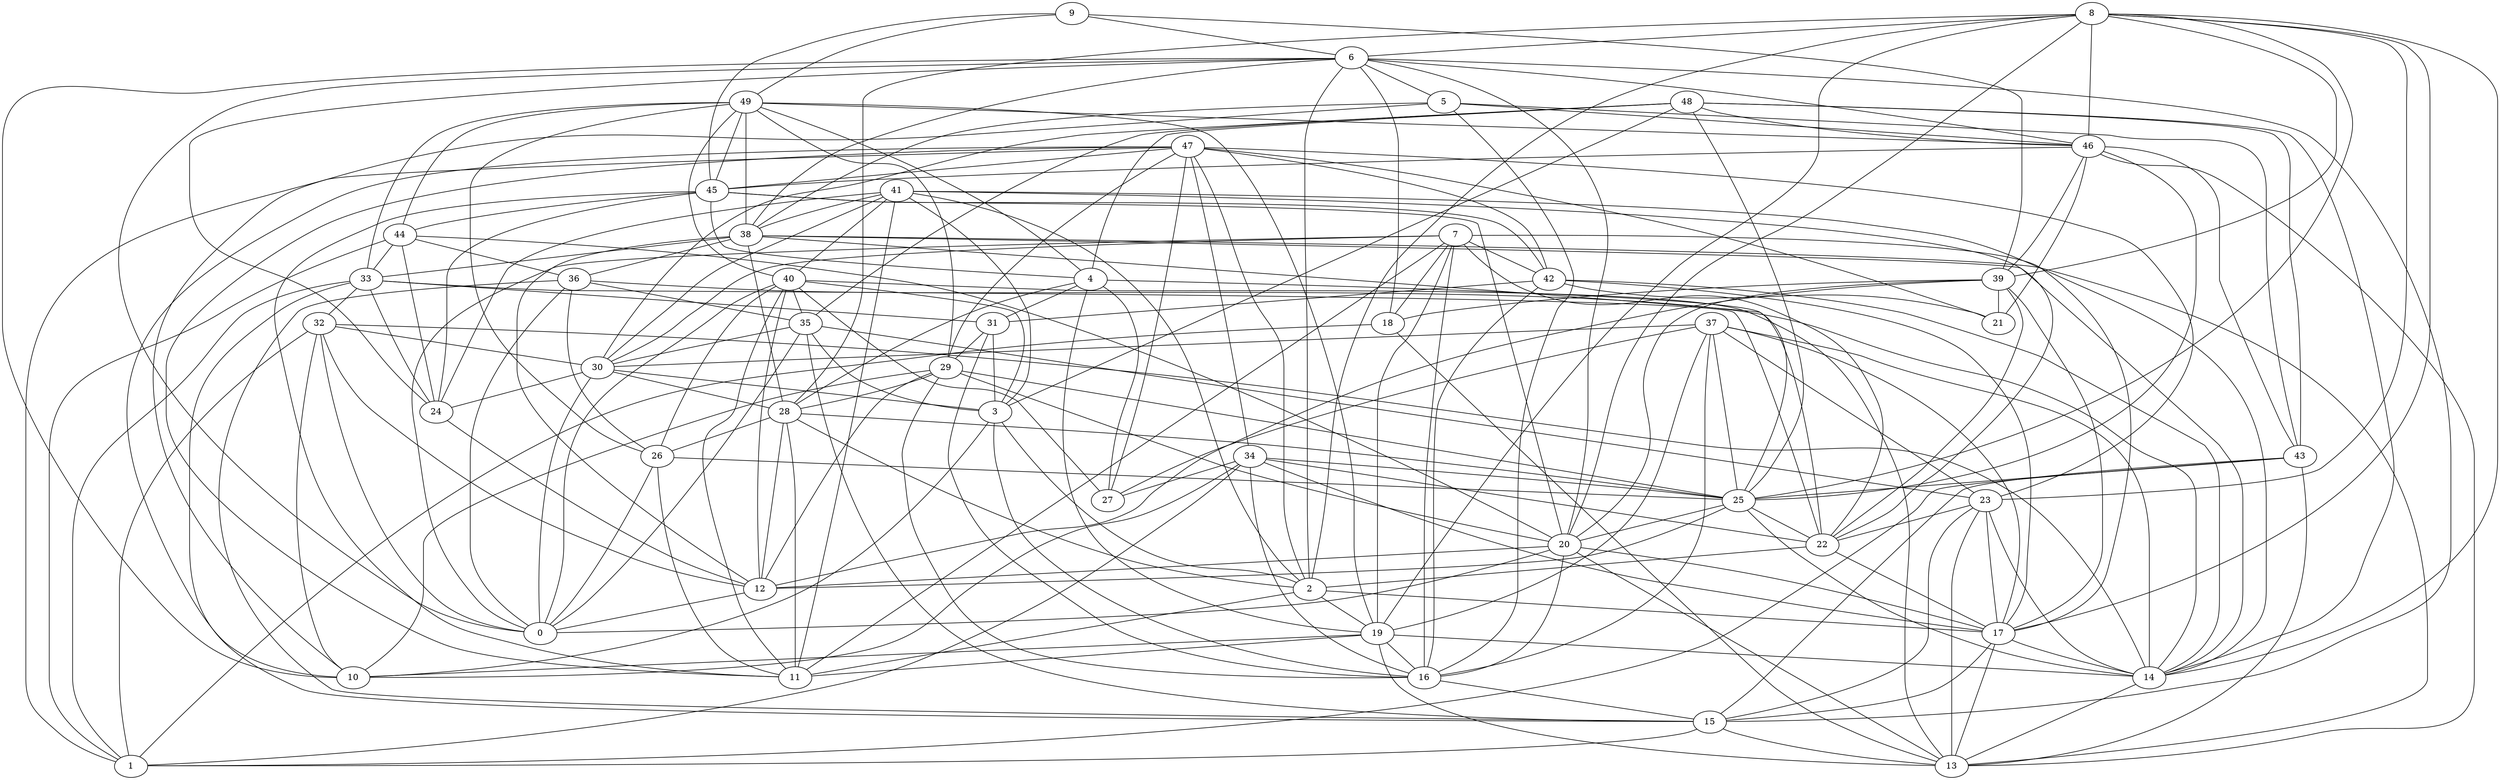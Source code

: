 digraph GG_graph {

subgraph G_graph {
edge [color = black]
"38" -> "28" [dir = none]
"38" -> "33" [dir = none]
"9" -> "39" [dir = none]
"9" -> "6" [dir = none]
"9" -> "45" [dir = none]
"18" -> "1" [dir = none]
"18" -> "13" [dir = none]
"46" -> "25" [dir = none]
"46" -> "43" [dir = none]
"46" -> "45" [dir = none]
"5" -> "10" [dir = none]
"5" -> "43" [dir = none]
"5" -> "46" [dir = none]
"43" -> "13" [dir = none]
"49" -> "29" [dir = none]
"49" -> "40" [dir = none]
"49" -> "4" [dir = none]
"49" -> "19" [dir = none]
"49" -> "33" [dir = none]
"42" -> "17" [dir = none]
"42" -> "21" [dir = none]
"42" -> "16" [dir = none]
"20" -> "13" [dir = none]
"20" -> "17" [dir = none]
"20" -> "12" [dir = none]
"20" -> "0" [dir = none]
"20" -> "16" [dir = none]
"35" -> "0" [dir = none]
"35" -> "23" [dir = none]
"35" -> "30" [dir = none]
"36" -> "15" [dir = none]
"36" -> "0" [dir = none]
"36" -> "14" [dir = none]
"36" -> "26" [dir = none]
"36" -> "35" [dir = none]
"44" -> "24" [dir = none]
"44" -> "20" [dir = none]
"44" -> "36" [dir = none]
"7" -> "0" [dir = none]
"7" -> "17" [dir = none]
"7" -> "11" [dir = none]
"7" -> "22" [dir = none]
"7" -> "30" [dir = none]
"7" -> "16" [dir = none]
"40" -> "3" [dir = none]
"40" -> "11" [dir = none]
"40" -> "13" [dir = none]
"40" -> "35" [dir = none]
"40" -> "26" [dir = none]
"40" -> "12" [dir = none]
"40" -> "27" [dir = none]
"17" -> "13" [dir = none]
"17" -> "14" [dir = none]
"17" -> "15" [dir = none]
"4" -> "27" [dir = none]
"4" -> "31" [dir = none]
"4" -> "28" [dir = none]
"4" -> "22" [dir = none]
"31" -> "16" [dir = none]
"22" -> "17" [dir = none]
"22" -> "2" [dir = none]
"2" -> "11" [dir = none]
"2" -> "17" [dir = none]
"2" -> "19" [dir = none]
"25" -> "12" [dir = none]
"25" -> "14" [dir = none]
"33" -> "1" [dir = none]
"33" -> "31" [dir = none]
"33" -> "24" [dir = none]
"33" -> "22" [dir = none]
"33" -> "15" [dir = none]
"45" -> "24" [dir = none]
"45" -> "44" [dir = none]
"45" -> "42" [dir = none]
"45" -> "20" [dir = none]
"45" -> "4" [dir = none]
"3" -> "10" [dir = none]
"3" -> "16" [dir = none]
"30" -> "3" [dir = none]
"30" -> "24" [dir = none]
"6" -> "18" [dir = none]
"6" -> "5" [dir = none]
"6" -> "0" [dir = none]
"6" -> "15" [dir = none]
"6" -> "10" [dir = none]
"6" -> "2" [dir = none]
"6" -> "24" [dir = none]
"19" -> "11" [dir = none]
"19" -> "16" [dir = none]
"19" -> "14" [dir = none]
"39" -> "18" [dir = none]
"39" -> "17" [dir = none]
"39" -> "22" [dir = none]
"39" -> "12" [dir = none]
"39" -> "21" [dir = none]
"48" -> "14" [dir = none]
"48" -> "4" [dir = none]
"48" -> "43" [dir = none]
"48" -> "25" [dir = none]
"37" -> "14" [dir = none]
"37" -> "30" [dir = none]
"37" -> "23" [dir = none]
"37" -> "25" [dir = none]
"32" -> "1" [dir = none]
"32" -> "14" [dir = none]
"32" -> "12" [dir = none]
"32" -> "10" [dir = none]
"32" -> "0" [dir = none]
"26" -> "0" [dir = none]
"26" -> "25" [dir = none]
"34" -> "16" [dir = none]
"34" -> "1" [dir = none]
"34" -> "27" [dir = none]
"34" -> "25" [dir = none]
"29" -> "12" [dir = none]
"29" -> "28" [dir = none]
"29" -> "16" [dir = none]
"29" -> "25" [dir = none]
"29" -> "10" [dir = none]
"15" -> "1" [dir = none]
"15" -> "13" [dir = none]
"28" -> "25" [dir = none]
"28" -> "2" [dir = none]
"28" -> "26" [dir = none]
"28" -> "12" [dir = none]
"28" -> "11" [dir = none]
"41" -> "24" [dir = none]
"41" -> "40" [dir = none]
"41" -> "3" [dir = none]
"41" -> "2" [dir = none]
"41" -> "38" [dir = none]
"16" -> "15" [dir = none]
"47" -> "21" [dir = none]
"47" -> "11" [dir = none]
"47" -> "23" [dir = none]
"47" -> "10" [dir = none]
"47" -> "42" [dir = none]
"47" -> "34" [dir = none]
"47" -> "1" [dir = none]
"47" -> "2" [dir = none]
"47" -> "45" [dir = none]
"47" -> "27" [dir = none]
"8" -> "39" [dir = none]
"8" -> "46" [dir = none]
"8" -> "28" [dir = none]
"8" -> "17" [dir = none]
"8" -> "23" [dir = none]
"42" -> "31" [dir = none]
"35" -> "3" [dir = none]
"49" -> "38" [dir = none]
"34" -> "22" [dir = none]
"38" -> "36" [dir = none]
"48" -> "30" [dir = none]
"48" -> "3" [dir = none]
"48" -> "46" [dir = none]
"14" -> "13" [dir = none]
"19" -> "13" [dir = none]
"49" -> "45" [dir = none]
"44" -> "1" [dir = none]
"41" -> "30" [dir = none]
"41" -> "22" [dir = none]
"25" -> "20" [dir = none]
"46" -> "21" [dir = none]
"45" -> "11" [dir = none]
"8" -> "20" [dir = none]
"49" -> "44" [dir = none]
"8" -> "6" [dir = none]
"23" -> "22" [dir = none]
"8" -> "14" [dir = none]
"8" -> "25" [dir = none]
"37" -> "17" [dir = none]
"24" -> "12" [dir = none]
"23" -> "14" [dir = none]
"38" -> "25" [dir = none]
"37" -> "27" [dir = none]
"43" -> "25" [dir = none]
"40" -> "0" [dir = none]
"5" -> "16" [dir = none]
"49" -> "26" [dir = none]
"7" -> "19" [dir = none]
"38" -> "12" [dir = none]
"12" -> "0" [dir = none]
"23" -> "13" [dir = none]
"35" -> "15" [dir = none]
"7" -> "18" [dir = none]
"6" -> "20" [dir = none]
"43" -> "1" [dir = none]
"38" -> "14" [dir = none]
"7" -> "42" [dir = none]
"41" -> "14" [dir = none]
"23" -> "17" [dir = none]
"34" -> "10" [dir = none]
"3" -> "2" [dir = none]
"8" -> "2" [dir = none]
"32" -> "30" [dir = none]
"8" -> "19" [dir = none]
"37" -> "16" [dir = none]
"23" -> "15" [dir = none]
"31" -> "3" [dir = none]
"9" -> "49" [dir = none]
"6" -> "46" [dir = none]
"29" -> "20" [dir = none]
"41" -> "11" [dir = none]
"30" -> "0" [dir = none]
"30" -> "28" [dir = none]
"39" -> "20" [dir = none]
"48" -> "35" [dir = none]
"31" -> "29" [dir = none]
"25" -> "22" [dir = none]
"34" -> "17" [dir = none]
"44" -> "33" [dir = none]
"43" -> "15" [dir = none]
"37" -> "19" [dir = none]
"46" -> "39" [dir = none]
"19" -> "10" [dir = none]
"33" -> "32" [dir = none]
"6" -> "38" [dir = none]
"42" -> "14" [dir = none]
"49" -> "46" [dir = none]
"26" -> "11" [dir = none]
"47" -> "29" [dir = none]
"4" -> "19" [dir = none]
"5" -> "38" [dir = none]
"38" -> "13" [dir = none]
"46" -> "13" [dir = none]
}

}

